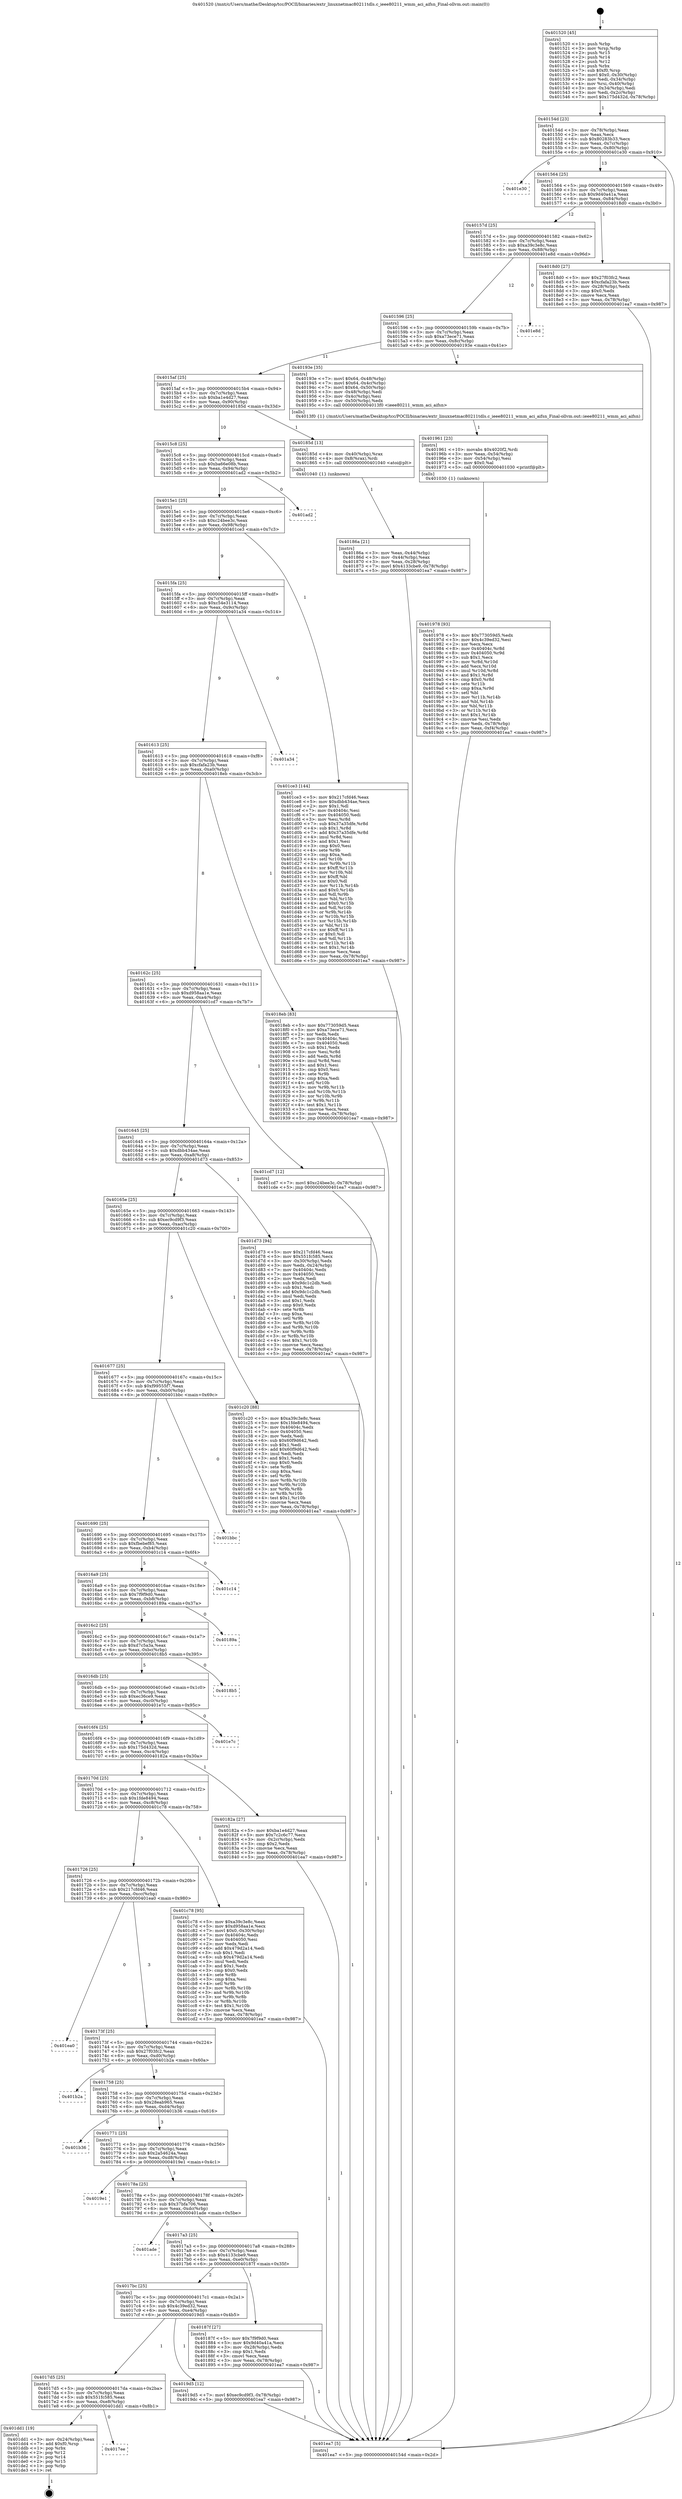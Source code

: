digraph "0x401520" {
  label = "0x401520 (/mnt/c/Users/mathe/Desktop/tcc/POCII/binaries/extr_linuxnetmac80211tdls.c_ieee80211_wmm_aci_aifsn_Final-ollvm.out::main(0))"
  labelloc = "t"
  node[shape=record]

  Entry [label="",width=0.3,height=0.3,shape=circle,fillcolor=black,style=filled]
  "0x40154d" [label="{
     0x40154d [23]\l
     | [instrs]\l
     &nbsp;&nbsp;0x40154d \<+3\>: mov -0x78(%rbp),%eax\l
     &nbsp;&nbsp;0x401550 \<+2\>: mov %eax,%ecx\l
     &nbsp;&nbsp;0x401552 \<+6\>: sub $0x80283b33,%ecx\l
     &nbsp;&nbsp;0x401558 \<+3\>: mov %eax,-0x7c(%rbp)\l
     &nbsp;&nbsp;0x40155b \<+3\>: mov %ecx,-0x80(%rbp)\l
     &nbsp;&nbsp;0x40155e \<+6\>: je 0000000000401e30 \<main+0x910\>\l
  }"]
  "0x401e30" [label="{
     0x401e30\l
  }", style=dashed]
  "0x401564" [label="{
     0x401564 [25]\l
     | [instrs]\l
     &nbsp;&nbsp;0x401564 \<+5\>: jmp 0000000000401569 \<main+0x49\>\l
     &nbsp;&nbsp;0x401569 \<+3\>: mov -0x7c(%rbp),%eax\l
     &nbsp;&nbsp;0x40156c \<+5\>: sub $0x9d40a41a,%eax\l
     &nbsp;&nbsp;0x401571 \<+6\>: mov %eax,-0x84(%rbp)\l
     &nbsp;&nbsp;0x401577 \<+6\>: je 00000000004018d0 \<main+0x3b0\>\l
  }"]
  Exit [label="",width=0.3,height=0.3,shape=circle,fillcolor=black,style=filled,peripheries=2]
  "0x4018d0" [label="{
     0x4018d0 [27]\l
     | [instrs]\l
     &nbsp;&nbsp;0x4018d0 \<+5\>: mov $0x27f03fc2,%eax\l
     &nbsp;&nbsp;0x4018d5 \<+5\>: mov $0xcfafa23b,%ecx\l
     &nbsp;&nbsp;0x4018da \<+3\>: mov -0x28(%rbp),%edx\l
     &nbsp;&nbsp;0x4018dd \<+3\>: cmp $0x0,%edx\l
     &nbsp;&nbsp;0x4018e0 \<+3\>: cmove %ecx,%eax\l
     &nbsp;&nbsp;0x4018e3 \<+3\>: mov %eax,-0x78(%rbp)\l
     &nbsp;&nbsp;0x4018e6 \<+5\>: jmp 0000000000401ea7 \<main+0x987\>\l
  }"]
  "0x40157d" [label="{
     0x40157d [25]\l
     | [instrs]\l
     &nbsp;&nbsp;0x40157d \<+5\>: jmp 0000000000401582 \<main+0x62\>\l
     &nbsp;&nbsp;0x401582 \<+3\>: mov -0x7c(%rbp),%eax\l
     &nbsp;&nbsp;0x401585 \<+5\>: sub $0xa39c3e8c,%eax\l
     &nbsp;&nbsp;0x40158a \<+6\>: mov %eax,-0x88(%rbp)\l
     &nbsp;&nbsp;0x401590 \<+6\>: je 0000000000401e8d \<main+0x96d\>\l
  }"]
  "0x4017ee" [label="{
     0x4017ee\l
  }", style=dashed]
  "0x401e8d" [label="{
     0x401e8d\l
  }", style=dashed]
  "0x401596" [label="{
     0x401596 [25]\l
     | [instrs]\l
     &nbsp;&nbsp;0x401596 \<+5\>: jmp 000000000040159b \<main+0x7b\>\l
     &nbsp;&nbsp;0x40159b \<+3\>: mov -0x7c(%rbp),%eax\l
     &nbsp;&nbsp;0x40159e \<+5\>: sub $0xa73ece71,%eax\l
     &nbsp;&nbsp;0x4015a3 \<+6\>: mov %eax,-0x8c(%rbp)\l
     &nbsp;&nbsp;0x4015a9 \<+6\>: je 000000000040193e \<main+0x41e\>\l
  }"]
  "0x401dd1" [label="{
     0x401dd1 [19]\l
     | [instrs]\l
     &nbsp;&nbsp;0x401dd1 \<+3\>: mov -0x24(%rbp),%eax\l
     &nbsp;&nbsp;0x401dd4 \<+7\>: add $0xf0,%rsp\l
     &nbsp;&nbsp;0x401ddb \<+1\>: pop %rbx\l
     &nbsp;&nbsp;0x401ddc \<+2\>: pop %r12\l
     &nbsp;&nbsp;0x401dde \<+2\>: pop %r14\l
     &nbsp;&nbsp;0x401de0 \<+2\>: pop %r15\l
     &nbsp;&nbsp;0x401de2 \<+1\>: pop %rbp\l
     &nbsp;&nbsp;0x401de3 \<+1\>: ret\l
  }"]
  "0x40193e" [label="{
     0x40193e [35]\l
     | [instrs]\l
     &nbsp;&nbsp;0x40193e \<+7\>: movl $0x64,-0x48(%rbp)\l
     &nbsp;&nbsp;0x401945 \<+7\>: movl $0x64,-0x4c(%rbp)\l
     &nbsp;&nbsp;0x40194c \<+7\>: movl $0x64,-0x50(%rbp)\l
     &nbsp;&nbsp;0x401953 \<+3\>: mov -0x48(%rbp),%edi\l
     &nbsp;&nbsp;0x401956 \<+3\>: mov -0x4c(%rbp),%esi\l
     &nbsp;&nbsp;0x401959 \<+3\>: mov -0x50(%rbp),%edx\l
     &nbsp;&nbsp;0x40195c \<+5\>: call 00000000004013f0 \<ieee80211_wmm_aci_aifsn\>\l
     | [calls]\l
     &nbsp;&nbsp;0x4013f0 \{1\} (/mnt/c/Users/mathe/Desktop/tcc/POCII/binaries/extr_linuxnetmac80211tdls.c_ieee80211_wmm_aci_aifsn_Final-ollvm.out::ieee80211_wmm_aci_aifsn)\l
  }"]
  "0x4015af" [label="{
     0x4015af [25]\l
     | [instrs]\l
     &nbsp;&nbsp;0x4015af \<+5\>: jmp 00000000004015b4 \<main+0x94\>\l
     &nbsp;&nbsp;0x4015b4 \<+3\>: mov -0x7c(%rbp),%eax\l
     &nbsp;&nbsp;0x4015b7 \<+5\>: sub $0xba1e4d27,%eax\l
     &nbsp;&nbsp;0x4015bc \<+6\>: mov %eax,-0x90(%rbp)\l
     &nbsp;&nbsp;0x4015c2 \<+6\>: je 000000000040185d \<main+0x33d\>\l
  }"]
  "0x4017d5" [label="{
     0x4017d5 [25]\l
     | [instrs]\l
     &nbsp;&nbsp;0x4017d5 \<+5\>: jmp 00000000004017da \<main+0x2ba\>\l
     &nbsp;&nbsp;0x4017da \<+3\>: mov -0x7c(%rbp),%eax\l
     &nbsp;&nbsp;0x4017dd \<+5\>: sub $0x551fc585,%eax\l
     &nbsp;&nbsp;0x4017e2 \<+6\>: mov %eax,-0xe8(%rbp)\l
     &nbsp;&nbsp;0x4017e8 \<+6\>: je 0000000000401dd1 \<main+0x8b1\>\l
  }"]
  "0x40185d" [label="{
     0x40185d [13]\l
     | [instrs]\l
     &nbsp;&nbsp;0x40185d \<+4\>: mov -0x40(%rbp),%rax\l
     &nbsp;&nbsp;0x401861 \<+4\>: mov 0x8(%rax),%rdi\l
     &nbsp;&nbsp;0x401865 \<+5\>: call 0000000000401040 \<atoi@plt\>\l
     | [calls]\l
     &nbsp;&nbsp;0x401040 \{1\} (unknown)\l
  }"]
  "0x4015c8" [label="{
     0x4015c8 [25]\l
     | [instrs]\l
     &nbsp;&nbsp;0x4015c8 \<+5\>: jmp 00000000004015cd \<main+0xad\>\l
     &nbsp;&nbsp;0x4015cd \<+3\>: mov -0x7c(%rbp),%eax\l
     &nbsp;&nbsp;0x4015d0 \<+5\>: sub $0xba66e08b,%eax\l
     &nbsp;&nbsp;0x4015d5 \<+6\>: mov %eax,-0x94(%rbp)\l
     &nbsp;&nbsp;0x4015db \<+6\>: je 0000000000401ad2 \<main+0x5b2\>\l
  }"]
  "0x4019d5" [label="{
     0x4019d5 [12]\l
     | [instrs]\l
     &nbsp;&nbsp;0x4019d5 \<+7\>: movl $0xec9cd9f3,-0x78(%rbp)\l
     &nbsp;&nbsp;0x4019dc \<+5\>: jmp 0000000000401ea7 \<main+0x987\>\l
  }"]
  "0x401ad2" [label="{
     0x401ad2\l
  }", style=dashed]
  "0x4015e1" [label="{
     0x4015e1 [25]\l
     | [instrs]\l
     &nbsp;&nbsp;0x4015e1 \<+5\>: jmp 00000000004015e6 \<main+0xc6\>\l
     &nbsp;&nbsp;0x4015e6 \<+3\>: mov -0x7c(%rbp),%eax\l
     &nbsp;&nbsp;0x4015e9 \<+5\>: sub $0xc24bee3c,%eax\l
     &nbsp;&nbsp;0x4015ee \<+6\>: mov %eax,-0x98(%rbp)\l
     &nbsp;&nbsp;0x4015f4 \<+6\>: je 0000000000401ce3 \<main+0x7c3\>\l
  }"]
  "0x401978" [label="{
     0x401978 [93]\l
     | [instrs]\l
     &nbsp;&nbsp;0x401978 \<+5\>: mov $0x773059d5,%edx\l
     &nbsp;&nbsp;0x40197d \<+5\>: mov $0x4c39ed32,%esi\l
     &nbsp;&nbsp;0x401982 \<+2\>: xor %ecx,%ecx\l
     &nbsp;&nbsp;0x401984 \<+8\>: mov 0x40404c,%r8d\l
     &nbsp;&nbsp;0x40198c \<+8\>: mov 0x404050,%r9d\l
     &nbsp;&nbsp;0x401994 \<+3\>: sub $0x1,%ecx\l
     &nbsp;&nbsp;0x401997 \<+3\>: mov %r8d,%r10d\l
     &nbsp;&nbsp;0x40199a \<+3\>: add %ecx,%r10d\l
     &nbsp;&nbsp;0x40199d \<+4\>: imul %r10d,%r8d\l
     &nbsp;&nbsp;0x4019a1 \<+4\>: and $0x1,%r8d\l
     &nbsp;&nbsp;0x4019a5 \<+4\>: cmp $0x0,%r8d\l
     &nbsp;&nbsp;0x4019a9 \<+4\>: sete %r11b\l
     &nbsp;&nbsp;0x4019ad \<+4\>: cmp $0xa,%r9d\l
     &nbsp;&nbsp;0x4019b1 \<+3\>: setl %bl\l
     &nbsp;&nbsp;0x4019b4 \<+3\>: mov %r11b,%r14b\l
     &nbsp;&nbsp;0x4019b7 \<+3\>: and %bl,%r14b\l
     &nbsp;&nbsp;0x4019ba \<+3\>: xor %bl,%r11b\l
     &nbsp;&nbsp;0x4019bd \<+3\>: or %r11b,%r14b\l
     &nbsp;&nbsp;0x4019c0 \<+4\>: test $0x1,%r14b\l
     &nbsp;&nbsp;0x4019c4 \<+3\>: cmovne %esi,%edx\l
     &nbsp;&nbsp;0x4019c7 \<+3\>: mov %edx,-0x78(%rbp)\l
     &nbsp;&nbsp;0x4019ca \<+6\>: mov %eax,-0xf4(%rbp)\l
     &nbsp;&nbsp;0x4019d0 \<+5\>: jmp 0000000000401ea7 \<main+0x987\>\l
  }"]
  "0x401ce3" [label="{
     0x401ce3 [144]\l
     | [instrs]\l
     &nbsp;&nbsp;0x401ce3 \<+5\>: mov $0x217cfd46,%eax\l
     &nbsp;&nbsp;0x401ce8 \<+5\>: mov $0xdbb434ae,%ecx\l
     &nbsp;&nbsp;0x401ced \<+2\>: mov $0x1,%dl\l
     &nbsp;&nbsp;0x401cef \<+7\>: mov 0x40404c,%esi\l
     &nbsp;&nbsp;0x401cf6 \<+7\>: mov 0x404050,%edi\l
     &nbsp;&nbsp;0x401cfd \<+3\>: mov %esi,%r8d\l
     &nbsp;&nbsp;0x401d00 \<+7\>: sub $0x37a35dfe,%r8d\l
     &nbsp;&nbsp;0x401d07 \<+4\>: sub $0x1,%r8d\l
     &nbsp;&nbsp;0x401d0b \<+7\>: add $0x37a35dfe,%r8d\l
     &nbsp;&nbsp;0x401d12 \<+4\>: imul %r8d,%esi\l
     &nbsp;&nbsp;0x401d16 \<+3\>: and $0x1,%esi\l
     &nbsp;&nbsp;0x401d19 \<+3\>: cmp $0x0,%esi\l
     &nbsp;&nbsp;0x401d1c \<+4\>: sete %r9b\l
     &nbsp;&nbsp;0x401d20 \<+3\>: cmp $0xa,%edi\l
     &nbsp;&nbsp;0x401d23 \<+4\>: setl %r10b\l
     &nbsp;&nbsp;0x401d27 \<+3\>: mov %r9b,%r11b\l
     &nbsp;&nbsp;0x401d2a \<+4\>: xor $0xff,%r11b\l
     &nbsp;&nbsp;0x401d2e \<+3\>: mov %r10b,%bl\l
     &nbsp;&nbsp;0x401d31 \<+3\>: xor $0xff,%bl\l
     &nbsp;&nbsp;0x401d34 \<+3\>: xor $0x0,%dl\l
     &nbsp;&nbsp;0x401d37 \<+3\>: mov %r11b,%r14b\l
     &nbsp;&nbsp;0x401d3a \<+4\>: and $0x0,%r14b\l
     &nbsp;&nbsp;0x401d3e \<+3\>: and %dl,%r9b\l
     &nbsp;&nbsp;0x401d41 \<+3\>: mov %bl,%r15b\l
     &nbsp;&nbsp;0x401d44 \<+4\>: and $0x0,%r15b\l
     &nbsp;&nbsp;0x401d48 \<+3\>: and %dl,%r10b\l
     &nbsp;&nbsp;0x401d4b \<+3\>: or %r9b,%r14b\l
     &nbsp;&nbsp;0x401d4e \<+3\>: or %r10b,%r15b\l
     &nbsp;&nbsp;0x401d51 \<+3\>: xor %r15b,%r14b\l
     &nbsp;&nbsp;0x401d54 \<+3\>: or %bl,%r11b\l
     &nbsp;&nbsp;0x401d57 \<+4\>: xor $0xff,%r11b\l
     &nbsp;&nbsp;0x401d5b \<+3\>: or $0x0,%dl\l
     &nbsp;&nbsp;0x401d5e \<+3\>: and %dl,%r11b\l
     &nbsp;&nbsp;0x401d61 \<+3\>: or %r11b,%r14b\l
     &nbsp;&nbsp;0x401d64 \<+4\>: test $0x1,%r14b\l
     &nbsp;&nbsp;0x401d68 \<+3\>: cmovne %ecx,%eax\l
     &nbsp;&nbsp;0x401d6b \<+3\>: mov %eax,-0x78(%rbp)\l
     &nbsp;&nbsp;0x401d6e \<+5\>: jmp 0000000000401ea7 \<main+0x987\>\l
  }"]
  "0x4015fa" [label="{
     0x4015fa [25]\l
     | [instrs]\l
     &nbsp;&nbsp;0x4015fa \<+5\>: jmp 00000000004015ff \<main+0xdf\>\l
     &nbsp;&nbsp;0x4015ff \<+3\>: mov -0x7c(%rbp),%eax\l
     &nbsp;&nbsp;0x401602 \<+5\>: sub $0xc54e3114,%eax\l
     &nbsp;&nbsp;0x401607 \<+6\>: mov %eax,-0x9c(%rbp)\l
     &nbsp;&nbsp;0x40160d \<+6\>: je 0000000000401a34 \<main+0x514\>\l
  }"]
  "0x401961" [label="{
     0x401961 [23]\l
     | [instrs]\l
     &nbsp;&nbsp;0x401961 \<+10\>: movabs $0x4020f2,%rdi\l
     &nbsp;&nbsp;0x40196b \<+3\>: mov %eax,-0x54(%rbp)\l
     &nbsp;&nbsp;0x40196e \<+3\>: mov -0x54(%rbp),%esi\l
     &nbsp;&nbsp;0x401971 \<+2\>: mov $0x0,%al\l
     &nbsp;&nbsp;0x401973 \<+5\>: call 0000000000401030 \<printf@plt\>\l
     | [calls]\l
     &nbsp;&nbsp;0x401030 \{1\} (unknown)\l
  }"]
  "0x401a34" [label="{
     0x401a34\l
  }", style=dashed]
  "0x401613" [label="{
     0x401613 [25]\l
     | [instrs]\l
     &nbsp;&nbsp;0x401613 \<+5\>: jmp 0000000000401618 \<main+0xf8\>\l
     &nbsp;&nbsp;0x401618 \<+3\>: mov -0x7c(%rbp),%eax\l
     &nbsp;&nbsp;0x40161b \<+5\>: sub $0xcfafa23b,%eax\l
     &nbsp;&nbsp;0x401620 \<+6\>: mov %eax,-0xa0(%rbp)\l
     &nbsp;&nbsp;0x401626 \<+6\>: je 00000000004018eb \<main+0x3cb\>\l
  }"]
  "0x4017bc" [label="{
     0x4017bc [25]\l
     | [instrs]\l
     &nbsp;&nbsp;0x4017bc \<+5\>: jmp 00000000004017c1 \<main+0x2a1\>\l
     &nbsp;&nbsp;0x4017c1 \<+3\>: mov -0x7c(%rbp),%eax\l
     &nbsp;&nbsp;0x4017c4 \<+5\>: sub $0x4c39ed32,%eax\l
     &nbsp;&nbsp;0x4017c9 \<+6\>: mov %eax,-0xe4(%rbp)\l
     &nbsp;&nbsp;0x4017cf \<+6\>: je 00000000004019d5 \<main+0x4b5\>\l
  }"]
  "0x4018eb" [label="{
     0x4018eb [83]\l
     | [instrs]\l
     &nbsp;&nbsp;0x4018eb \<+5\>: mov $0x773059d5,%eax\l
     &nbsp;&nbsp;0x4018f0 \<+5\>: mov $0xa73ece71,%ecx\l
     &nbsp;&nbsp;0x4018f5 \<+2\>: xor %edx,%edx\l
     &nbsp;&nbsp;0x4018f7 \<+7\>: mov 0x40404c,%esi\l
     &nbsp;&nbsp;0x4018fe \<+7\>: mov 0x404050,%edi\l
     &nbsp;&nbsp;0x401905 \<+3\>: sub $0x1,%edx\l
     &nbsp;&nbsp;0x401908 \<+3\>: mov %esi,%r8d\l
     &nbsp;&nbsp;0x40190b \<+3\>: add %edx,%r8d\l
     &nbsp;&nbsp;0x40190e \<+4\>: imul %r8d,%esi\l
     &nbsp;&nbsp;0x401912 \<+3\>: and $0x1,%esi\l
     &nbsp;&nbsp;0x401915 \<+3\>: cmp $0x0,%esi\l
     &nbsp;&nbsp;0x401918 \<+4\>: sete %r9b\l
     &nbsp;&nbsp;0x40191c \<+3\>: cmp $0xa,%edi\l
     &nbsp;&nbsp;0x40191f \<+4\>: setl %r10b\l
     &nbsp;&nbsp;0x401923 \<+3\>: mov %r9b,%r11b\l
     &nbsp;&nbsp;0x401926 \<+3\>: and %r10b,%r11b\l
     &nbsp;&nbsp;0x401929 \<+3\>: xor %r10b,%r9b\l
     &nbsp;&nbsp;0x40192c \<+3\>: or %r9b,%r11b\l
     &nbsp;&nbsp;0x40192f \<+4\>: test $0x1,%r11b\l
     &nbsp;&nbsp;0x401933 \<+3\>: cmovne %ecx,%eax\l
     &nbsp;&nbsp;0x401936 \<+3\>: mov %eax,-0x78(%rbp)\l
     &nbsp;&nbsp;0x401939 \<+5\>: jmp 0000000000401ea7 \<main+0x987\>\l
  }"]
  "0x40162c" [label="{
     0x40162c [25]\l
     | [instrs]\l
     &nbsp;&nbsp;0x40162c \<+5\>: jmp 0000000000401631 \<main+0x111\>\l
     &nbsp;&nbsp;0x401631 \<+3\>: mov -0x7c(%rbp),%eax\l
     &nbsp;&nbsp;0x401634 \<+5\>: sub $0xd958aa1e,%eax\l
     &nbsp;&nbsp;0x401639 \<+6\>: mov %eax,-0xa4(%rbp)\l
     &nbsp;&nbsp;0x40163f \<+6\>: je 0000000000401cd7 \<main+0x7b7\>\l
  }"]
  "0x40187f" [label="{
     0x40187f [27]\l
     | [instrs]\l
     &nbsp;&nbsp;0x40187f \<+5\>: mov $0x7f9f9d0,%eax\l
     &nbsp;&nbsp;0x401884 \<+5\>: mov $0x9d40a41a,%ecx\l
     &nbsp;&nbsp;0x401889 \<+3\>: mov -0x28(%rbp),%edx\l
     &nbsp;&nbsp;0x40188c \<+3\>: cmp $0x1,%edx\l
     &nbsp;&nbsp;0x40188f \<+3\>: cmovl %ecx,%eax\l
     &nbsp;&nbsp;0x401892 \<+3\>: mov %eax,-0x78(%rbp)\l
     &nbsp;&nbsp;0x401895 \<+5\>: jmp 0000000000401ea7 \<main+0x987\>\l
  }"]
  "0x401cd7" [label="{
     0x401cd7 [12]\l
     | [instrs]\l
     &nbsp;&nbsp;0x401cd7 \<+7\>: movl $0xc24bee3c,-0x78(%rbp)\l
     &nbsp;&nbsp;0x401cde \<+5\>: jmp 0000000000401ea7 \<main+0x987\>\l
  }"]
  "0x401645" [label="{
     0x401645 [25]\l
     | [instrs]\l
     &nbsp;&nbsp;0x401645 \<+5\>: jmp 000000000040164a \<main+0x12a\>\l
     &nbsp;&nbsp;0x40164a \<+3\>: mov -0x7c(%rbp),%eax\l
     &nbsp;&nbsp;0x40164d \<+5\>: sub $0xdbb434ae,%eax\l
     &nbsp;&nbsp;0x401652 \<+6\>: mov %eax,-0xa8(%rbp)\l
     &nbsp;&nbsp;0x401658 \<+6\>: je 0000000000401d73 \<main+0x853\>\l
  }"]
  "0x4017a3" [label="{
     0x4017a3 [25]\l
     | [instrs]\l
     &nbsp;&nbsp;0x4017a3 \<+5\>: jmp 00000000004017a8 \<main+0x288\>\l
     &nbsp;&nbsp;0x4017a8 \<+3\>: mov -0x7c(%rbp),%eax\l
     &nbsp;&nbsp;0x4017ab \<+5\>: sub $0x4133cbe9,%eax\l
     &nbsp;&nbsp;0x4017b0 \<+6\>: mov %eax,-0xe0(%rbp)\l
     &nbsp;&nbsp;0x4017b6 \<+6\>: je 000000000040187f \<main+0x35f\>\l
  }"]
  "0x401d73" [label="{
     0x401d73 [94]\l
     | [instrs]\l
     &nbsp;&nbsp;0x401d73 \<+5\>: mov $0x217cfd46,%eax\l
     &nbsp;&nbsp;0x401d78 \<+5\>: mov $0x551fc585,%ecx\l
     &nbsp;&nbsp;0x401d7d \<+3\>: mov -0x30(%rbp),%edx\l
     &nbsp;&nbsp;0x401d80 \<+3\>: mov %edx,-0x24(%rbp)\l
     &nbsp;&nbsp;0x401d83 \<+7\>: mov 0x40404c,%edx\l
     &nbsp;&nbsp;0x401d8a \<+7\>: mov 0x404050,%esi\l
     &nbsp;&nbsp;0x401d91 \<+2\>: mov %edx,%edi\l
     &nbsp;&nbsp;0x401d93 \<+6\>: sub $0x9dc1c2db,%edi\l
     &nbsp;&nbsp;0x401d99 \<+3\>: sub $0x1,%edi\l
     &nbsp;&nbsp;0x401d9c \<+6\>: add $0x9dc1c2db,%edi\l
     &nbsp;&nbsp;0x401da2 \<+3\>: imul %edi,%edx\l
     &nbsp;&nbsp;0x401da5 \<+3\>: and $0x1,%edx\l
     &nbsp;&nbsp;0x401da8 \<+3\>: cmp $0x0,%edx\l
     &nbsp;&nbsp;0x401dab \<+4\>: sete %r8b\l
     &nbsp;&nbsp;0x401daf \<+3\>: cmp $0xa,%esi\l
     &nbsp;&nbsp;0x401db2 \<+4\>: setl %r9b\l
     &nbsp;&nbsp;0x401db6 \<+3\>: mov %r8b,%r10b\l
     &nbsp;&nbsp;0x401db9 \<+3\>: and %r9b,%r10b\l
     &nbsp;&nbsp;0x401dbc \<+3\>: xor %r9b,%r8b\l
     &nbsp;&nbsp;0x401dbf \<+3\>: or %r8b,%r10b\l
     &nbsp;&nbsp;0x401dc2 \<+4\>: test $0x1,%r10b\l
     &nbsp;&nbsp;0x401dc6 \<+3\>: cmovne %ecx,%eax\l
     &nbsp;&nbsp;0x401dc9 \<+3\>: mov %eax,-0x78(%rbp)\l
     &nbsp;&nbsp;0x401dcc \<+5\>: jmp 0000000000401ea7 \<main+0x987\>\l
  }"]
  "0x40165e" [label="{
     0x40165e [25]\l
     | [instrs]\l
     &nbsp;&nbsp;0x40165e \<+5\>: jmp 0000000000401663 \<main+0x143\>\l
     &nbsp;&nbsp;0x401663 \<+3\>: mov -0x7c(%rbp),%eax\l
     &nbsp;&nbsp;0x401666 \<+5\>: sub $0xec9cd9f3,%eax\l
     &nbsp;&nbsp;0x40166b \<+6\>: mov %eax,-0xac(%rbp)\l
     &nbsp;&nbsp;0x401671 \<+6\>: je 0000000000401c20 \<main+0x700\>\l
  }"]
  "0x401ade" [label="{
     0x401ade\l
  }", style=dashed]
  "0x401c20" [label="{
     0x401c20 [88]\l
     | [instrs]\l
     &nbsp;&nbsp;0x401c20 \<+5\>: mov $0xa39c3e8c,%eax\l
     &nbsp;&nbsp;0x401c25 \<+5\>: mov $0x1fde8494,%ecx\l
     &nbsp;&nbsp;0x401c2a \<+7\>: mov 0x40404c,%edx\l
     &nbsp;&nbsp;0x401c31 \<+7\>: mov 0x404050,%esi\l
     &nbsp;&nbsp;0x401c38 \<+2\>: mov %edx,%edi\l
     &nbsp;&nbsp;0x401c3a \<+6\>: sub $0x60f9d642,%edi\l
     &nbsp;&nbsp;0x401c40 \<+3\>: sub $0x1,%edi\l
     &nbsp;&nbsp;0x401c43 \<+6\>: add $0x60f9d642,%edi\l
     &nbsp;&nbsp;0x401c49 \<+3\>: imul %edi,%edx\l
     &nbsp;&nbsp;0x401c4c \<+3\>: and $0x1,%edx\l
     &nbsp;&nbsp;0x401c4f \<+3\>: cmp $0x0,%edx\l
     &nbsp;&nbsp;0x401c52 \<+4\>: sete %r8b\l
     &nbsp;&nbsp;0x401c56 \<+3\>: cmp $0xa,%esi\l
     &nbsp;&nbsp;0x401c59 \<+4\>: setl %r9b\l
     &nbsp;&nbsp;0x401c5d \<+3\>: mov %r8b,%r10b\l
     &nbsp;&nbsp;0x401c60 \<+3\>: and %r9b,%r10b\l
     &nbsp;&nbsp;0x401c63 \<+3\>: xor %r9b,%r8b\l
     &nbsp;&nbsp;0x401c66 \<+3\>: or %r8b,%r10b\l
     &nbsp;&nbsp;0x401c69 \<+4\>: test $0x1,%r10b\l
     &nbsp;&nbsp;0x401c6d \<+3\>: cmovne %ecx,%eax\l
     &nbsp;&nbsp;0x401c70 \<+3\>: mov %eax,-0x78(%rbp)\l
     &nbsp;&nbsp;0x401c73 \<+5\>: jmp 0000000000401ea7 \<main+0x987\>\l
  }"]
  "0x401677" [label="{
     0x401677 [25]\l
     | [instrs]\l
     &nbsp;&nbsp;0x401677 \<+5\>: jmp 000000000040167c \<main+0x15c\>\l
     &nbsp;&nbsp;0x40167c \<+3\>: mov -0x7c(%rbp),%eax\l
     &nbsp;&nbsp;0x40167f \<+5\>: sub $0xf99555f7,%eax\l
     &nbsp;&nbsp;0x401684 \<+6\>: mov %eax,-0xb0(%rbp)\l
     &nbsp;&nbsp;0x40168a \<+6\>: je 0000000000401bbc \<main+0x69c\>\l
  }"]
  "0x40178a" [label="{
     0x40178a [25]\l
     | [instrs]\l
     &nbsp;&nbsp;0x40178a \<+5\>: jmp 000000000040178f \<main+0x26f\>\l
     &nbsp;&nbsp;0x40178f \<+3\>: mov -0x7c(%rbp),%eax\l
     &nbsp;&nbsp;0x401792 \<+5\>: sub $0x37bfa706,%eax\l
     &nbsp;&nbsp;0x401797 \<+6\>: mov %eax,-0xdc(%rbp)\l
     &nbsp;&nbsp;0x40179d \<+6\>: je 0000000000401ade \<main+0x5be\>\l
  }"]
  "0x401bbc" [label="{
     0x401bbc\l
  }", style=dashed]
  "0x401690" [label="{
     0x401690 [25]\l
     | [instrs]\l
     &nbsp;&nbsp;0x401690 \<+5\>: jmp 0000000000401695 \<main+0x175\>\l
     &nbsp;&nbsp;0x401695 \<+3\>: mov -0x7c(%rbp),%eax\l
     &nbsp;&nbsp;0x401698 \<+5\>: sub $0xfbebef85,%eax\l
     &nbsp;&nbsp;0x40169d \<+6\>: mov %eax,-0xb4(%rbp)\l
     &nbsp;&nbsp;0x4016a3 \<+6\>: je 0000000000401c14 \<main+0x6f4\>\l
  }"]
  "0x4019e1" [label="{
     0x4019e1\l
  }", style=dashed]
  "0x401c14" [label="{
     0x401c14\l
  }", style=dashed]
  "0x4016a9" [label="{
     0x4016a9 [25]\l
     | [instrs]\l
     &nbsp;&nbsp;0x4016a9 \<+5\>: jmp 00000000004016ae \<main+0x18e\>\l
     &nbsp;&nbsp;0x4016ae \<+3\>: mov -0x7c(%rbp),%eax\l
     &nbsp;&nbsp;0x4016b1 \<+5\>: sub $0x7f9f9d0,%eax\l
     &nbsp;&nbsp;0x4016b6 \<+6\>: mov %eax,-0xb8(%rbp)\l
     &nbsp;&nbsp;0x4016bc \<+6\>: je 000000000040189a \<main+0x37a\>\l
  }"]
  "0x401771" [label="{
     0x401771 [25]\l
     | [instrs]\l
     &nbsp;&nbsp;0x401771 \<+5\>: jmp 0000000000401776 \<main+0x256\>\l
     &nbsp;&nbsp;0x401776 \<+3\>: mov -0x7c(%rbp),%eax\l
     &nbsp;&nbsp;0x401779 \<+5\>: sub $0x2a54624a,%eax\l
     &nbsp;&nbsp;0x40177e \<+6\>: mov %eax,-0xd8(%rbp)\l
     &nbsp;&nbsp;0x401784 \<+6\>: je 00000000004019e1 \<main+0x4c1\>\l
  }"]
  "0x40189a" [label="{
     0x40189a\l
  }", style=dashed]
  "0x4016c2" [label="{
     0x4016c2 [25]\l
     | [instrs]\l
     &nbsp;&nbsp;0x4016c2 \<+5\>: jmp 00000000004016c7 \<main+0x1a7\>\l
     &nbsp;&nbsp;0x4016c7 \<+3\>: mov -0x7c(%rbp),%eax\l
     &nbsp;&nbsp;0x4016ca \<+5\>: sub $0xd7c5a3a,%eax\l
     &nbsp;&nbsp;0x4016cf \<+6\>: mov %eax,-0xbc(%rbp)\l
     &nbsp;&nbsp;0x4016d5 \<+6\>: je 00000000004018b5 \<main+0x395\>\l
  }"]
  "0x401b36" [label="{
     0x401b36\l
  }", style=dashed]
  "0x4018b5" [label="{
     0x4018b5\l
  }", style=dashed]
  "0x4016db" [label="{
     0x4016db [25]\l
     | [instrs]\l
     &nbsp;&nbsp;0x4016db \<+5\>: jmp 00000000004016e0 \<main+0x1c0\>\l
     &nbsp;&nbsp;0x4016e0 \<+3\>: mov -0x7c(%rbp),%eax\l
     &nbsp;&nbsp;0x4016e3 \<+5\>: sub $0xec36ce9,%eax\l
     &nbsp;&nbsp;0x4016e8 \<+6\>: mov %eax,-0xc0(%rbp)\l
     &nbsp;&nbsp;0x4016ee \<+6\>: je 0000000000401e7c \<main+0x95c\>\l
  }"]
  "0x401758" [label="{
     0x401758 [25]\l
     | [instrs]\l
     &nbsp;&nbsp;0x401758 \<+5\>: jmp 000000000040175d \<main+0x23d\>\l
     &nbsp;&nbsp;0x40175d \<+3\>: mov -0x7c(%rbp),%eax\l
     &nbsp;&nbsp;0x401760 \<+5\>: sub $0x28eab965,%eax\l
     &nbsp;&nbsp;0x401765 \<+6\>: mov %eax,-0xd4(%rbp)\l
     &nbsp;&nbsp;0x40176b \<+6\>: je 0000000000401b36 \<main+0x616\>\l
  }"]
  "0x401e7c" [label="{
     0x401e7c\l
  }", style=dashed]
  "0x4016f4" [label="{
     0x4016f4 [25]\l
     | [instrs]\l
     &nbsp;&nbsp;0x4016f4 \<+5\>: jmp 00000000004016f9 \<main+0x1d9\>\l
     &nbsp;&nbsp;0x4016f9 \<+3\>: mov -0x7c(%rbp),%eax\l
     &nbsp;&nbsp;0x4016fc \<+5\>: sub $0x175d432d,%eax\l
     &nbsp;&nbsp;0x401701 \<+6\>: mov %eax,-0xc4(%rbp)\l
     &nbsp;&nbsp;0x401707 \<+6\>: je 000000000040182a \<main+0x30a\>\l
  }"]
  "0x401b2a" [label="{
     0x401b2a\l
  }", style=dashed]
  "0x40182a" [label="{
     0x40182a [27]\l
     | [instrs]\l
     &nbsp;&nbsp;0x40182a \<+5\>: mov $0xba1e4d27,%eax\l
     &nbsp;&nbsp;0x40182f \<+5\>: mov $0x7c2c6c77,%ecx\l
     &nbsp;&nbsp;0x401834 \<+3\>: mov -0x2c(%rbp),%edx\l
     &nbsp;&nbsp;0x401837 \<+3\>: cmp $0x2,%edx\l
     &nbsp;&nbsp;0x40183a \<+3\>: cmovne %ecx,%eax\l
     &nbsp;&nbsp;0x40183d \<+3\>: mov %eax,-0x78(%rbp)\l
     &nbsp;&nbsp;0x401840 \<+5\>: jmp 0000000000401ea7 \<main+0x987\>\l
  }"]
  "0x40170d" [label="{
     0x40170d [25]\l
     | [instrs]\l
     &nbsp;&nbsp;0x40170d \<+5\>: jmp 0000000000401712 \<main+0x1f2\>\l
     &nbsp;&nbsp;0x401712 \<+3\>: mov -0x7c(%rbp),%eax\l
     &nbsp;&nbsp;0x401715 \<+5\>: sub $0x1fde8494,%eax\l
     &nbsp;&nbsp;0x40171a \<+6\>: mov %eax,-0xc8(%rbp)\l
     &nbsp;&nbsp;0x401720 \<+6\>: je 0000000000401c78 \<main+0x758\>\l
  }"]
  "0x401ea7" [label="{
     0x401ea7 [5]\l
     | [instrs]\l
     &nbsp;&nbsp;0x401ea7 \<+5\>: jmp 000000000040154d \<main+0x2d\>\l
  }"]
  "0x401520" [label="{
     0x401520 [45]\l
     | [instrs]\l
     &nbsp;&nbsp;0x401520 \<+1\>: push %rbp\l
     &nbsp;&nbsp;0x401521 \<+3\>: mov %rsp,%rbp\l
     &nbsp;&nbsp;0x401524 \<+2\>: push %r15\l
     &nbsp;&nbsp;0x401526 \<+2\>: push %r14\l
     &nbsp;&nbsp;0x401528 \<+2\>: push %r12\l
     &nbsp;&nbsp;0x40152a \<+1\>: push %rbx\l
     &nbsp;&nbsp;0x40152b \<+7\>: sub $0xf0,%rsp\l
     &nbsp;&nbsp;0x401532 \<+7\>: movl $0x0,-0x30(%rbp)\l
     &nbsp;&nbsp;0x401539 \<+3\>: mov %edi,-0x34(%rbp)\l
     &nbsp;&nbsp;0x40153c \<+4\>: mov %rsi,-0x40(%rbp)\l
     &nbsp;&nbsp;0x401540 \<+3\>: mov -0x34(%rbp),%edi\l
     &nbsp;&nbsp;0x401543 \<+3\>: mov %edi,-0x2c(%rbp)\l
     &nbsp;&nbsp;0x401546 \<+7\>: movl $0x175d432d,-0x78(%rbp)\l
  }"]
  "0x40186a" [label="{
     0x40186a [21]\l
     | [instrs]\l
     &nbsp;&nbsp;0x40186a \<+3\>: mov %eax,-0x44(%rbp)\l
     &nbsp;&nbsp;0x40186d \<+3\>: mov -0x44(%rbp),%eax\l
     &nbsp;&nbsp;0x401870 \<+3\>: mov %eax,-0x28(%rbp)\l
     &nbsp;&nbsp;0x401873 \<+7\>: movl $0x4133cbe9,-0x78(%rbp)\l
     &nbsp;&nbsp;0x40187a \<+5\>: jmp 0000000000401ea7 \<main+0x987\>\l
  }"]
  "0x40173f" [label="{
     0x40173f [25]\l
     | [instrs]\l
     &nbsp;&nbsp;0x40173f \<+5\>: jmp 0000000000401744 \<main+0x224\>\l
     &nbsp;&nbsp;0x401744 \<+3\>: mov -0x7c(%rbp),%eax\l
     &nbsp;&nbsp;0x401747 \<+5\>: sub $0x27f03fc2,%eax\l
     &nbsp;&nbsp;0x40174c \<+6\>: mov %eax,-0xd0(%rbp)\l
     &nbsp;&nbsp;0x401752 \<+6\>: je 0000000000401b2a \<main+0x60a\>\l
  }"]
  "0x401c78" [label="{
     0x401c78 [95]\l
     | [instrs]\l
     &nbsp;&nbsp;0x401c78 \<+5\>: mov $0xa39c3e8c,%eax\l
     &nbsp;&nbsp;0x401c7d \<+5\>: mov $0xd958aa1e,%ecx\l
     &nbsp;&nbsp;0x401c82 \<+7\>: movl $0x0,-0x30(%rbp)\l
     &nbsp;&nbsp;0x401c89 \<+7\>: mov 0x40404c,%edx\l
     &nbsp;&nbsp;0x401c90 \<+7\>: mov 0x404050,%esi\l
     &nbsp;&nbsp;0x401c97 \<+2\>: mov %edx,%edi\l
     &nbsp;&nbsp;0x401c99 \<+6\>: add $0x479d2a14,%edi\l
     &nbsp;&nbsp;0x401c9f \<+3\>: sub $0x1,%edi\l
     &nbsp;&nbsp;0x401ca2 \<+6\>: sub $0x479d2a14,%edi\l
     &nbsp;&nbsp;0x401ca8 \<+3\>: imul %edi,%edx\l
     &nbsp;&nbsp;0x401cab \<+3\>: and $0x1,%edx\l
     &nbsp;&nbsp;0x401cae \<+3\>: cmp $0x0,%edx\l
     &nbsp;&nbsp;0x401cb1 \<+4\>: sete %r8b\l
     &nbsp;&nbsp;0x401cb5 \<+3\>: cmp $0xa,%esi\l
     &nbsp;&nbsp;0x401cb8 \<+4\>: setl %r9b\l
     &nbsp;&nbsp;0x401cbc \<+3\>: mov %r8b,%r10b\l
     &nbsp;&nbsp;0x401cbf \<+3\>: and %r9b,%r10b\l
     &nbsp;&nbsp;0x401cc2 \<+3\>: xor %r9b,%r8b\l
     &nbsp;&nbsp;0x401cc5 \<+3\>: or %r8b,%r10b\l
     &nbsp;&nbsp;0x401cc8 \<+4\>: test $0x1,%r10b\l
     &nbsp;&nbsp;0x401ccc \<+3\>: cmovne %ecx,%eax\l
     &nbsp;&nbsp;0x401ccf \<+3\>: mov %eax,-0x78(%rbp)\l
     &nbsp;&nbsp;0x401cd2 \<+5\>: jmp 0000000000401ea7 \<main+0x987\>\l
  }"]
  "0x401726" [label="{
     0x401726 [25]\l
     | [instrs]\l
     &nbsp;&nbsp;0x401726 \<+5\>: jmp 000000000040172b \<main+0x20b\>\l
     &nbsp;&nbsp;0x40172b \<+3\>: mov -0x7c(%rbp),%eax\l
     &nbsp;&nbsp;0x40172e \<+5\>: sub $0x217cfd46,%eax\l
     &nbsp;&nbsp;0x401733 \<+6\>: mov %eax,-0xcc(%rbp)\l
     &nbsp;&nbsp;0x401739 \<+6\>: je 0000000000401ea0 \<main+0x980\>\l
  }"]
  "0x401ea0" [label="{
     0x401ea0\l
  }", style=dashed]
  Entry -> "0x401520" [label=" 1"]
  "0x40154d" -> "0x401e30" [label=" 0"]
  "0x40154d" -> "0x401564" [label=" 13"]
  "0x401dd1" -> Exit [label=" 1"]
  "0x401564" -> "0x4018d0" [label=" 1"]
  "0x401564" -> "0x40157d" [label=" 12"]
  "0x4017d5" -> "0x4017ee" [label=" 0"]
  "0x40157d" -> "0x401e8d" [label=" 0"]
  "0x40157d" -> "0x401596" [label=" 12"]
  "0x4017d5" -> "0x401dd1" [label=" 1"]
  "0x401596" -> "0x40193e" [label=" 1"]
  "0x401596" -> "0x4015af" [label=" 11"]
  "0x401d73" -> "0x401ea7" [label=" 1"]
  "0x4015af" -> "0x40185d" [label=" 1"]
  "0x4015af" -> "0x4015c8" [label=" 10"]
  "0x401ce3" -> "0x401ea7" [label=" 1"]
  "0x4015c8" -> "0x401ad2" [label=" 0"]
  "0x4015c8" -> "0x4015e1" [label=" 10"]
  "0x401cd7" -> "0x401ea7" [label=" 1"]
  "0x4015e1" -> "0x401ce3" [label=" 1"]
  "0x4015e1" -> "0x4015fa" [label=" 9"]
  "0x401c20" -> "0x401ea7" [label=" 1"]
  "0x4015fa" -> "0x401a34" [label=" 0"]
  "0x4015fa" -> "0x401613" [label=" 9"]
  "0x4019d5" -> "0x401ea7" [label=" 1"]
  "0x401613" -> "0x4018eb" [label=" 1"]
  "0x401613" -> "0x40162c" [label=" 8"]
  "0x4017bc" -> "0x4017d5" [label=" 1"]
  "0x40162c" -> "0x401cd7" [label=" 1"]
  "0x40162c" -> "0x401645" [label=" 7"]
  "0x4017bc" -> "0x4019d5" [label=" 1"]
  "0x401645" -> "0x401d73" [label=" 1"]
  "0x401645" -> "0x40165e" [label=" 6"]
  "0x401978" -> "0x401ea7" [label=" 1"]
  "0x40165e" -> "0x401c20" [label=" 1"]
  "0x40165e" -> "0x401677" [label=" 5"]
  "0x401961" -> "0x401978" [label=" 1"]
  "0x401677" -> "0x401bbc" [label=" 0"]
  "0x401677" -> "0x401690" [label=" 5"]
  "0x4018eb" -> "0x401ea7" [label=" 1"]
  "0x401690" -> "0x401c14" [label=" 0"]
  "0x401690" -> "0x4016a9" [label=" 5"]
  "0x4018d0" -> "0x401ea7" [label=" 1"]
  "0x4016a9" -> "0x40189a" [label=" 0"]
  "0x4016a9" -> "0x4016c2" [label=" 5"]
  "0x4017a3" -> "0x4017bc" [label=" 2"]
  "0x4016c2" -> "0x4018b5" [label=" 0"]
  "0x4016c2" -> "0x4016db" [label=" 5"]
  "0x4017a3" -> "0x40187f" [label=" 1"]
  "0x4016db" -> "0x401e7c" [label=" 0"]
  "0x4016db" -> "0x4016f4" [label=" 5"]
  "0x40178a" -> "0x4017a3" [label=" 3"]
  "0x4016f4" -> "0x40182a" [label=" 1"]
  "0x4016f4" -> "0x40170d" [label=" 4"]
  "0x40182a" -> "0x401ea7" [label=" 1"]
  "0x401520" -> "0x40154d" [label=" 1"]
  "0x401ea7" -> "0x40154d" [label=" 12"]
  "0x40185d" -> "0x40186a" [label=" 1"]
  "0x40186a" -> "0x401ea7" [label=" 1"]
  "0x40178a" -> "0x401ade" [label=" 0"]
  "0x40170d" -> "0x401c78" [label=" 1"]
  "0x40170d" -> "0x401726" [label=" 3"]
  "0x401771" -> "0x40178a" [label=" 3"]
  "0x401726" -> "0x401ea0" [label=" 0"]
  "0x401726" -> "0x40173f" [label=" 3"]
  "0x40193e" -> "0x401961" [label=" 1"]
  "0x40173f" -> "0x401b2a" [label=" 0"]
  "0x40173f" -> "0x401758" [label=" 3"]
  "0x401c78" -> "0x401ea7" [label=" 1"]
  "0x401758" -> "0x401b36" [label=" 0"]
  "0x401758" -> "0x401771" [label=" 3"]
  "0x40187f" -> "0x401ea7" [label=" 1"]
  "0x401771" -> "0x4019e1" [label=" 0"]
}
